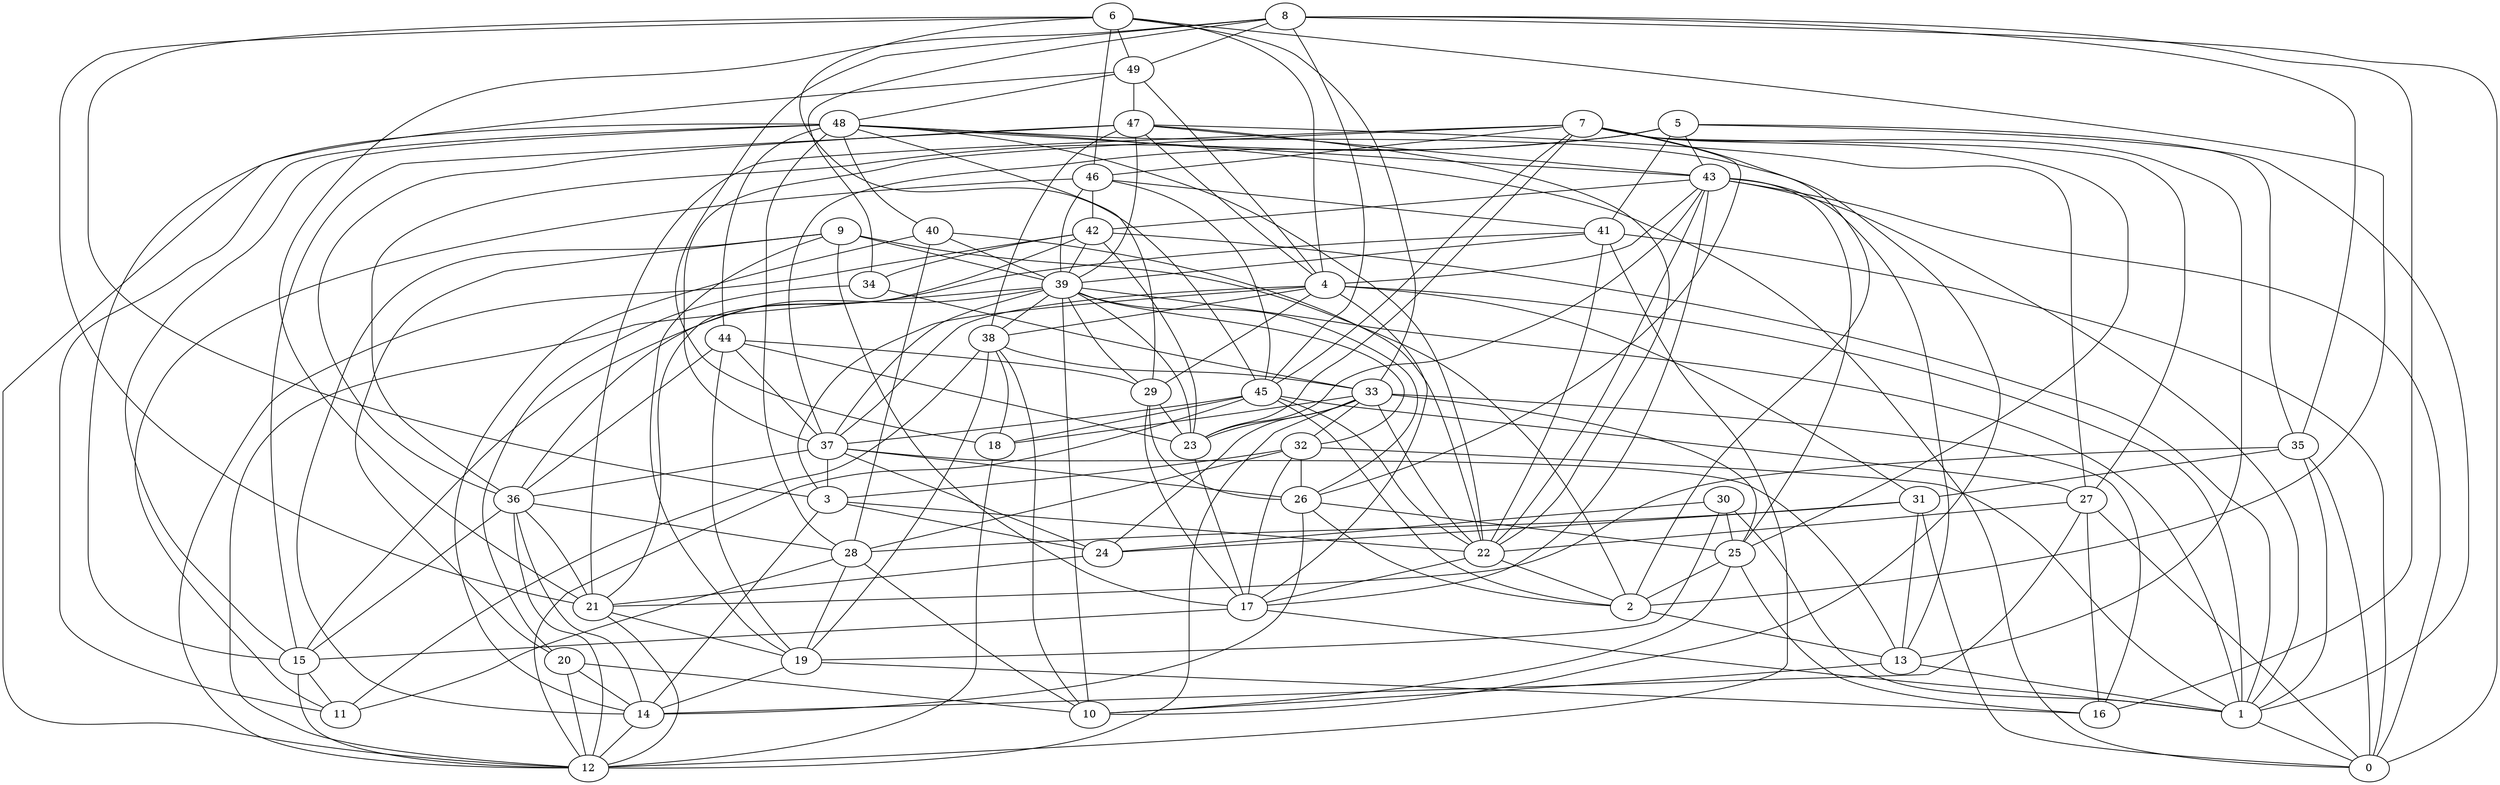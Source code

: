 digraph GG_graph {

subgraph G_graph {
edge [color = black]
"5" -> "43" [dir = none]
"20" -> "10" [dir = none]
"8" -> "45" [dir = none]
"8" -> "49" [dir = none]
"37" -> "3" [dir = none]
"21" -> "19" [dir = none]
"31" -> "13" [dir = none]
"40" -> "28" [dir = none]
"9" -> "17" [dir = none]
"9" -> "39" [dir = none]
"19" -> "14" [dir = none]
"19" -> "16" [dir = none]
"6" -> "49" [dir = none]
"30" -> "1" [dir = none]
"39" -> "26" [dir = none]
"39" -> "37" [dir = none]
"39" -> "1" [dir = none]
"39" -> "32" [dir = none]
"39" -> "15" [dir = none]
"28" -> "11" [dir = none]
"41" -> "39" [dir = none]
"35" -> "1" [dir = none]
"27" -> "22" [dir = none]
"7" -> "27" [dir = none]
"42" -> "34" [dir = none]
"42" -> "12" [dir = none]
"49" -> "48" [dir = none]
"25" -> "16" [dir = none]
"33" -> "23" [dir = none]
"33" -> "24" [dir = none]
"33" -> "12" [dir = none]
"44" -> "19" [dir = none]
"48" -> "28" [dir = none]
"48" -> "2" [dir = none]
"48" -> "22" [dir = none]
"48" -> "12" [dir = none]
"48" -> "44" [dir = none]
"48" -> "29" [dir = none]
"48" -> "0" [dir = none]
"48" -> "15" [dir = none]
"38" -> "10" [dir = none]
"38" -> "18" [dir = none]
"38" -> "33" [dir = none]
"46" -> "41" [dir = none]
"43" -> "42" [dir = none]
"47" -> "36" [dir = none]
"47" -> "43" [dir = none]
"4" -> "31" [dir = none]
"4" -> "38" [dir = none]
"1" -> "0" [dir = none]
"30" -> "24" [dir = none]
"39" -> "23" [dir = none]
"7" -> "26" [dir = none]
"29" -> "26" [dir = none]
"44" -> "29" [dir = none]
"13" -> "10" [dir = none]
"48" -> "11" [dir = none]
"32" -> "1" [dir = none]
"28" -> "10" [dir = none]
"46" -> "39" [dir = none]
"42" -> "21" [dir = none]
"47" -> "39" [dir = none]
"7" -> "37" [dir = none]
"7" -> "45" [dir = none]
"40" -> "39" [dir = none]
"43" -> "0" [dir = none]
"35" -> "0" [dir = none]
"8" -> "18" [dir = none]
"37" -> "26" [dir = none]
"43" -> "13" [dir = none]
"13" -> "1" [dir = none]
"43" -> "17" [dir = none]
"4" -> "17" [dir = none]
"25" -> "10" [dir = none]
"3" -> "14" [dir = none]
"47" -> "38" [dir = none]
"41" -> "22" [dir = none]
"5" -> "36" [dir = none]
"43" -> "22" [dir = none]
"4" -> "29" [dir = none]
"4" -> "1" [dir = none]
"49" -> "47" [dir = none]
"36" -> "14" [dir = none]
"40" -> "22" [dir = none]
"45" -> "27" [dir = none]
"35" -> "31" [dir = none]
"36" -> "15" [dir = none]
"18" -> "12" [dir = none]
"17" -> "15" [dir = none]
"29" -> "23" [dir = none]
"25" -> "2" [dir = none]
"8" -> "21" [dir = none]
"46" -> "11" [dir = none]
"49" -> "4" [dir = none]
"43" -> "25" [dir = none]
"44" -> "37" [dir = none]
"21" -> "12" [dir = none]
"7" -> "10" [dir = none]
"31" -> "24" [dir = none]
"47" -> "27" [dir = none]
"30" -> "19" [dir = none]
"45" -> "22" [dir = none]
"38" -> "19" [dir = none]
"5" -> "37" [dir = none]
"7" -> "21" [dir = none]
"38" -> "11" [dir = none]
"20" -> "12" [dir = none]
"24" -> "21" [dir = none]
"8" -> "0" [dir = none]
"8" -> "34" [dir = none]
"45" -> "37" [dir = none]
"6" -> "21" [dir = none]
"9" -> "19" [dir = none]
"32" -> "3" [dir = none]
"22" -> "17" [dir = none]
"39" -> "10" [dir = none]
"33" -> "16" [dir = none]
"48" -> "40" [dir = none]
"41" -> "0" [dir = none]
"15" -> "11" [dir = none]
"32" -> "26" [dir = none]
"9" -> "20" [dir = none]
"39" -> "29" [dir = none]
"8" -> "35" [dir = none]
"6" -> "46" [dir = none]
"34" -> "33" [dir = none]
"43" -> "4" [dir = none]
"29" -> "17" [dir = none]
"41" -> "12" [dir = none]
"44" -> "36" [dir = none]
"6" -> "3" [dir = none]
"5" -> "35" [dir = none]
"28" -> "19" [dir = none]
"39" -> "38" [dir = none]
"47" -> "22" [dir = none]
"31" -> "0" [dir = none]
"33" -> "32" [dir = none]
"40" -> "14" [dir = none]
"32" -> "28" [dir = none]
"33" -> "22" [dir = none]
"45" -> "18" [dir = none]
"23" -> "17" [dir = none]
"6" -> "4" [dir = none]
"37" -> "24" [dir = none]
"9" -> "2" [dir = none]
"36" -> "21" [dir = none]
"27" -> "0" [dir = none]
"35" -> "21" [dir = none]
"39" -> "12" [dir = none]
"14" -> "12" [dir = none]
"3" -> "24" [dir = none]
"42" -> "1" [dir = none]
"45" -> "12" [dir = none]
"43" -> "1" [dir = none]
"7" -> "23" [dir = none]
"36" -> "12" [dir = none]
"6" -> "2" [dir = none]
"44" -> "23" [dir = none]
"2" -> "13" [dir = none]
"22" -> "2" [dir = none]
"33" -> "18" [dir = none]
"27" -> "14" [dir = none]
"7" -> "25" [dir = none]
"42" -> "39" [dir = none]
"15" -> "12" [dir = none]
"43" -> "23" [dir = none]
"48" -> "43" [dir = none]
"46" -> "42" [dir = none]
"5" -> "1" [dir = none]
"26" -> "25" [dir = none]
"7" -> "13" [dir = none]
"30" -> "25" [dir = none]
"4" -> "37" [dir = none]
"36" -> "28" [dir = none]
"33" -> "25" [dir = none]
"6" -> "33" [dir = none]
"47" -> "4" [dir = none]
"46" -> "45" [dir = none]
"7" -> "46" [dir = none]
"47" -> "15" [dir = none]
"45" -> "2" [dir = none]
"37" -> "36" [dir = none]
"32" -> "17" [dir = none]
"26" -> "2" [dir = none]
"27" -> "16" [dir = none]
"9" -> "14" [dir = none]
"5" -> "41" [dir = none]
"42" -> "23" [dir = none]
"20" -> "14" [dir = none]
"4" -> "3" [dir = none]
"34" -> "20" [dir = none]
"37" -> "13" [dir = none]
"6" -> "45" [dir = none]
"17" -> "1" [dir = none]
"3" -> "22" [dir = none]
"49" -> "15" [dir = none]
"31" -> "28" [dir = none]
"41" -> "36" [dir = none]
"26" -> "14" [dir = none]
"8" -> "16" [dir = none]
}

}
